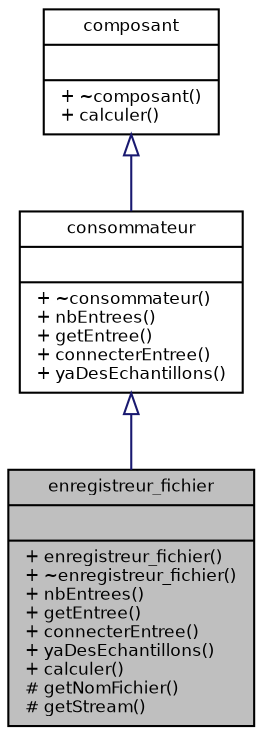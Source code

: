 digraph "enregistreur_fichier"
{
 // INTERACTIVE_SVG=YES
  edge [fontname="Helvetica",fontsize="8",labelfontname="Helvetica",labelfontsize="8"];
  node [fontname="Helvetica",fontsize="8",shape=record];
  Node1 [label="{enregistreur_fichier\n||+ enregistreur_fichier()\l+ ~enregistreur_fichier()\l+ nbEntrees()\l+ getEntree()\l+ connecterEntree()\l+ yaDesEchantillons()\l+ calculer()\l# getNomFichier()\l# getStream()\l}",height=0.2,width=0.4,color="black", fillcolor="grey75", style="filled", fontcolor="black"];
  Node2 -> Node1 [dir="back",color="midnightblue",fontsize="8",style="solid",arrowtail="onormal",fontname="Helvetica"];
  Node2 [label="{consommateur\n||+ ~consommateur()\l+ nbEntrees()\l+ getEntree()\l+ connecterEntree()\l+ yaDesEchantillons()\l}",height=0.2,width=0.4,color="black", fillcolor="white", style="filled",URL="$classconsommateur.xhtml",tooltip="Interface d&#39;un consommateur d&#39;échantillons sonores. Il s&#39;agit d&#39;une interface décrivant un composant ..."];
  Node3 -> Node2 [dir="back",color="midnightblue",fontsize="8",style="solid",arrowtail="onormal",fontname="Helvetica"];
  Node3 [label="{composant\n||+ ~composant()\l+ calculer()\l}",height=0.2,width=0.4,color="black", fillcolor="white", style="filled",URL="$classcomposant.xhtml",tooltip="Interface d&#39;un composant du systeme sonore. "];
}

